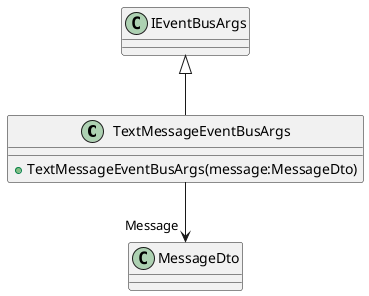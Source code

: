 @startuml
class TextMessageEventBusArgs {
    + TextMessageEventBusArgs(message:MessageDto)
}
IEventBusArgs <|-- TextMessageEventBusArgs
TextMessageEventBusArgs --> "Message" MessageDto
@enduml
